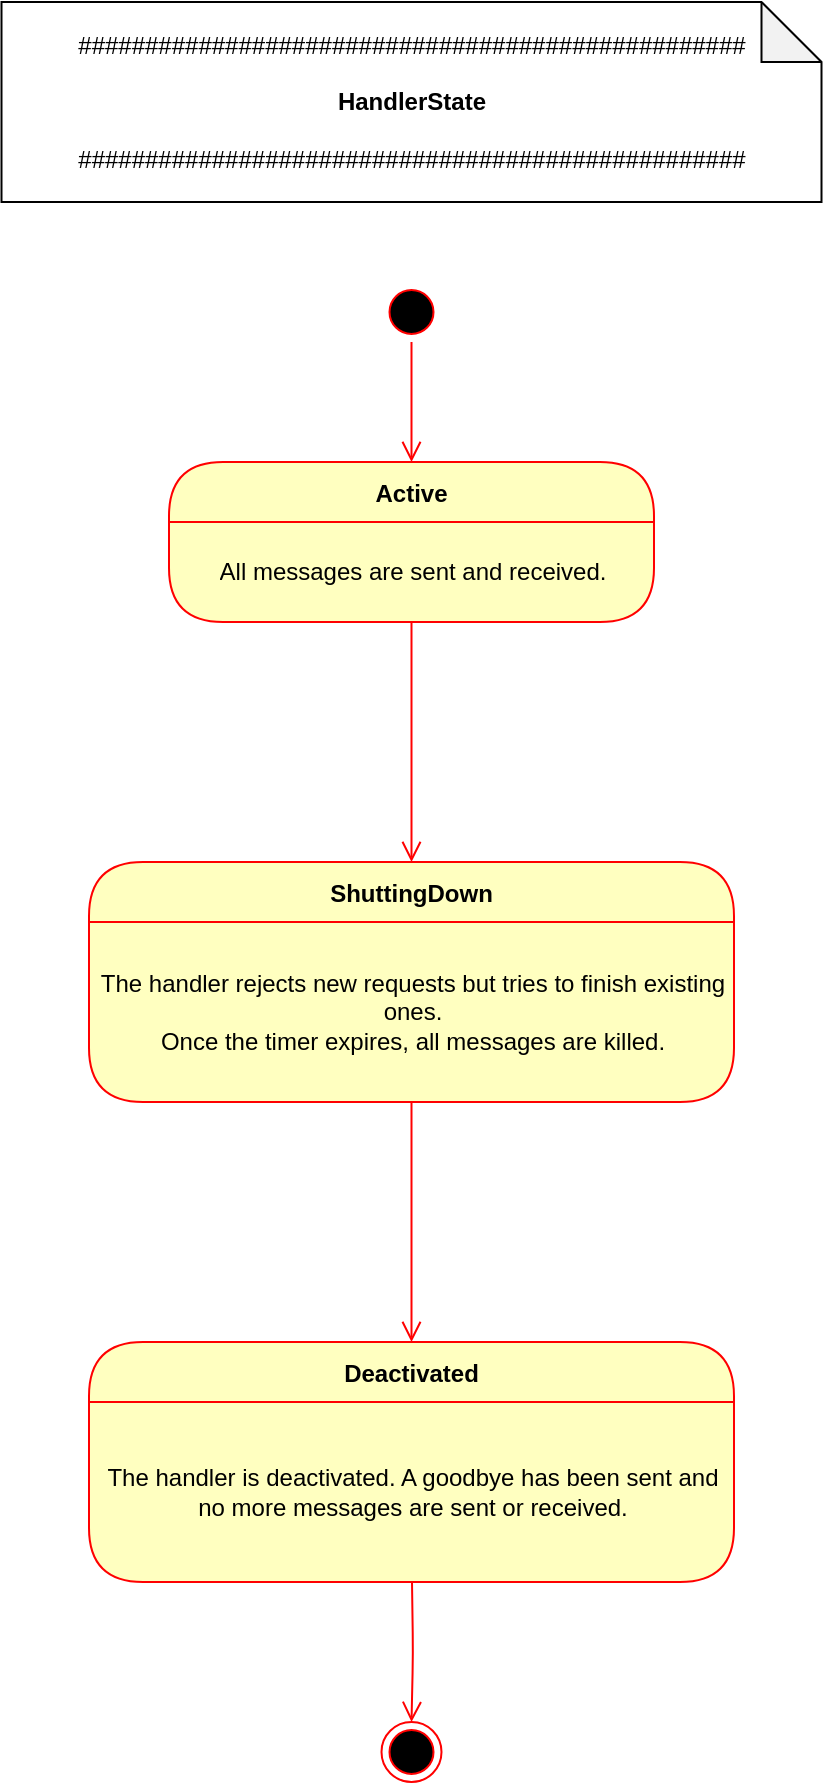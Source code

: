 <mxfile>
    <diagram id="T8pmpTCMuDaPm9wjzUCa" name="Page-1">
        <mxGraphModel dx="1283" dy="872" grid="1" gridSize="10" guides="1" tooltips="1" connect="1" arrows="1" fold="1" page="0" pageScale="1" pageWidth="827" pageHeight="1169" background="none" math="0" shadow="0">
            <root>
                <mxCell id="0"/>
                <mxCell id="1" parent="0"/>
                <mxCell id="11" value="&lt;span style=&quot;font-weight: normal;&quot;&gt;##################################################&lt;br&gt;&lt;/span&gt;&lt;br&gt;HandlerState&lt;br&gt;&lt;span style=&quot;font-weight: normal;&quot;&gt;&lt;br&gt;##################################################&lt;/span&gt;" style="shape=note;whiteSpace=wrap;html=1;backgroundOutline=1;darkOpacity=0.05;fontStyle=1" parent="1" vertex="1">
                    <mxGeometry x="-6.25" y="10" width="410" height="100" as="geometry"/>
                </mxCell>
                <mxCell id="198" value="" style="ellipse;html=1;shape=startState;fillColor=#000000;strokeColor=#ff0000;" vertex="1" parent="1">
                    <mxGeometry x="183.75" y="150" width="30" height="30" as="geometry"/>
                </mxCell>
                <mxCell id="199" value="" style="edgeStyle=orthogonalEdgeStyle;html=1;verticalAlign=bottom;endArrow=open;endSize=8;strokeColor=#ff0000;entryX=0.5;entryY=0;entryDx=0;entryDy=0;" edge="1" source="198" parent="1" target="201">
                    <mxGeometry relative="1" as="geometry">
                        <mxPoint x="195" y="240" as="targetPoint"/>
                    </mxGeometry>
                </mxCell>
                <mxCell id="201" value="Active" style="swimlane;fontStyle=1;align=center;verticalAlign=middle;childLayout=stackLayout;horizontal=1;startSize=30;horizontalStack=0;resizeParent=0;resizeLast=1;container=0;fontColor=#000000;collapsible=0;rounded=1;arcSize=30;strokeColor=#ff0000;fillColor=#ffffc0;swimlaneFillColor=#ffffc0;dropTarget=0;" vertex="1" parent="1">
                    <mxGeometry x="77.5" y="240" width="242.5" height="80" as="geometry"/>
                </mxCell>
                <mxCell id="202" value="All messages are sent and received." style="text;html=1;strokeColor=none;fillColor=none;align=center;verticalAlign=middle;spacingLeft=4;spacingRight=4;whiteSpace=wrap;overflow=hidden;rotatable=0;fontColor=#000000;" vertex="1" parent="201">
                    <mxGeometry y="30" width="242.5" height="50" as="geometry"/>
                </mxCell>
                <mxCell id="203" value="" style="edgeStyle=orthogonalEdgeStyle;html=1;verticalAlign=bottom;endArrow=open;endSize=8;strokeColor=#ff0000;entryX=0.5;entryY=0;entryDx=0;entryDy=0;" edge="1" source="201" parent="1" target="205">
                    <mxGeometry relative="1" as="geometry">
                        <mxPoint x="199" y="390" as="targetPoint"/>
                    </mxGeometry>
                </mxCell>
                <mxCell id="205" value="ShuttingDown" style="swimlane;fontStyle=1;align=center;verticalAlign=middle;childLayout=stackLayout;horizontal=1;startSize=30;horizontalStack=0;resizeParent=0;resizeLast=1;container=0;fontColor=#000000;collapsible=0;rounded=1;arcSize=30;strokeColor=#ff0000;fillColor=#ffffc0;swimlaneFillColor=#ffffc0;dropTarget=0;" vertex="1" parent="1">
                    <mxGeometry x="37.5" y="440" width="322.5" height="120" as="geometry"/>
                </mxCell>
                <mxCell id="206" value="The handler rejects new requests but tries to finish existing ones.&lt;br&gt;Once the timer expires, all messages are killed." style="text;html=1;strokeColor=none;fillColor=none;align=center;verticalAlign=middle;spacingLeft=4;spacingRight=4;whiteSpace=wrap;overflow=hidden;rotatable=0;fontColor=#000000;" vertex="1" parent="205">
                    <mxGeometry y="30" width="322.5" height="90" as="geometry"/>
                </mxCell>
                <mxCell id="207" value="Deactivated" style="swimlane;fontStyle=1;align=center;verticalAlign=middle;childLayout=stackLayout;horizontal=1;startSize=30;horizontalStack=0;resizeParent=0;resizeLast=1;container=0;fontColor=#000000;collapsible=0;rounded=1;arcSize=30;strokeColor=#ff0000;fillColor=#ffffc0;swimlaneFillColor=#ffffc0;dropTarget=0;" vertex="1" parent="1">
                    <mxGeometry x="37.5" y="680" width="322.5" height="120" as="geometry"/>
                </mxCell>
                <mxCell id="208" value="The handler is deactivated. A goodbye has been sent and no more messages are sent or received." style="text;html=1;strokeColor=none;fillColor=none;align=center;verticalAlign=middle;spacingLeft=4;spacingRight=4;whiteSpace=wrap;overflow=hidden;rotatable=0;fontColor=#000000;" vertex="1" parent="207">
                    <mxGeometry y="30" width="322.5" height="90" as="geometry"/>
                </mxCell>
                <mxCell id="209" value="" style="edgeStyle=orthogonalEdgeStyle;html=1;verticalAlign=bottom;endArrow=open;endSize=8;strokeColor=#ff0000;exitX=0.5;exitY=1;exitDx=0;exitDy=0;entryX=0.5;entryY=0;entryDx=0;entryDy=0;" edge="1" parent="1" source="206" target="207">
                    <mxGeometry relative="1" as="geometry">
                        <mxPoint x="210" y="670" as="targetPoint"/>
                        <mxPoint x="208.8" y="330" as="sourcePoint"/>
                    </mxGeometry>
                </mxCell>
                <mxCell id="210" value="" style="ellipse;html=1;shape=endState;fillColor=#000000;strokeColor=#ff0000;" vertex="1" parent="1">
                    <mxGeometry x="183.75" y="870" width="30" height="30" as="geometry"/>
                </mxCell>
                <mxCell id="211" value="" style="edgeStyle=orthogonalEdgeStyle;html=1;verticalAlign=bottom;endArrow=open;endSize=8;strokeColor=#ff0000;entryX=0.5;entryY=0;entryDx=0;entryDy=0;" edge="1" parent="1" target="210">
                    <mxGeometry relative="1" as="geometry">
                        <mxPoint x="208.75" y="690" as="targetPoint"/>
                        <mxPoint x="199" y="800" as="sourcePoint"/>
                    </mxGeometry>
                </mxCell>
            </root>
        </mxGraphModel>
    </diagram>
</mxfile>